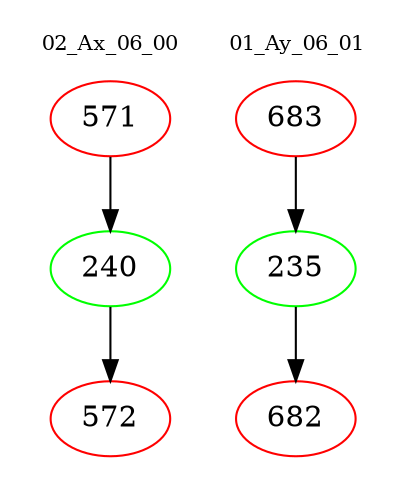 digraph{
subgraph cluster_0 {
color = white
label = "02_Ax_06_00";
fontsize=10;
T0_571 [label="571", color="red"]
T0_571 -> T0_240 [color="black"]
T0_240 [label="240", color="green"]
T0_240 -> T0_572 [color="black"]
T0_572 [label="572", color="red"]
}
subgraph cluster_1 {
color = white
label = "01_Ay_06_01";
fontsize=10;
T1_683 [label="683", color="red"]
T1_683 -> T1_235 [color="black"]
T1_235 [label="235", color="green"]
T1_235 -> T1_682 [color="black"]
T1_682 [label="682", color="red"]
}
}
